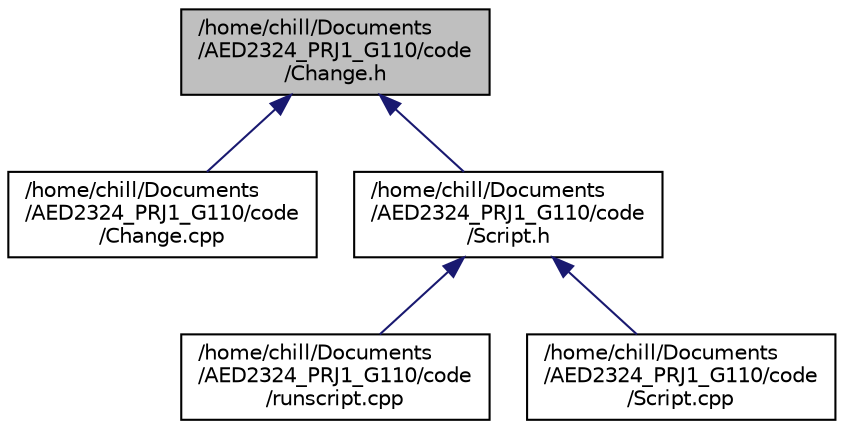 digraph "/home/chill/Documents/AED2324_PRJ1_G110/code/Change.h"
{
 // LATEX_PDF_SIZE
  edge [fontname="Helvetica",fontsize="10",labelfontname="Helvetica",labelfontsize="10"];
  node [fontname="Helvetica",fontsize="10",shape=record];
  Node1 [label="/home/chill/Documents\l/AED2324_PRJ1_G110/code\l/Change.h",height=0.2,width=0.4,color="black", fillcolor="grey75", style="filled", fontcolor="black",tooltip="Header file for the Change class."];
  Node1 -> Node2 [dir="back",color="midnightblue",fontsize="10",style="solid"];
  Node2 [label="/home/chill/Documents\l/AED2324_PRJ1_G110/code\l/Change.cpp",height=0.2,width=0.4,color="black", fillcolor="white", style="filled",URL="$Change_8cpp.html",tooltip="Implementation of the Change class that handles student class and UC changes."];
  Node1 -> Node3 [dir="back",color="midnightblue",fontsize="10",style="solid"];
  Node3 [label="/home/chill/Documents\l/AED2324_PRJ1_G110/code\l/Script.h",height=0.2,width=0.4,color="black", fillcolor="white", style="filled",URL="$Script_8h.html",tooltip="Defines the Script class for interacting with the \"LEIC Schedules\" system."];
  Node3 -> Node4 [dir="back",color="midnightblue",fontsize="10",style="solid"];
  Node4 [label="/home/chill/Documents\l/AED2324_PRJ1_G110/code\l/runscript.cpp",height=0.2,width=0.4,color="black", fillcolor="white", style="filled",URL="$runscript_8cpp.html",tooltip="A simple C++ program that initializes a Script instance and runs it."];
  Node3 -> Node5 [dir="back",color="midnightblue",fontsize="10",style="solid"];
  Node5 [label="/home/chill/Documents\l/AED2324_PRJ1_G110/code\l/Script.cpp",height=0.2,width=0.4,color="black", fillcolor="white", style="filled",URL="$Script_8cpp.html",tooltip="Implementation of the Script class methods."];
}

